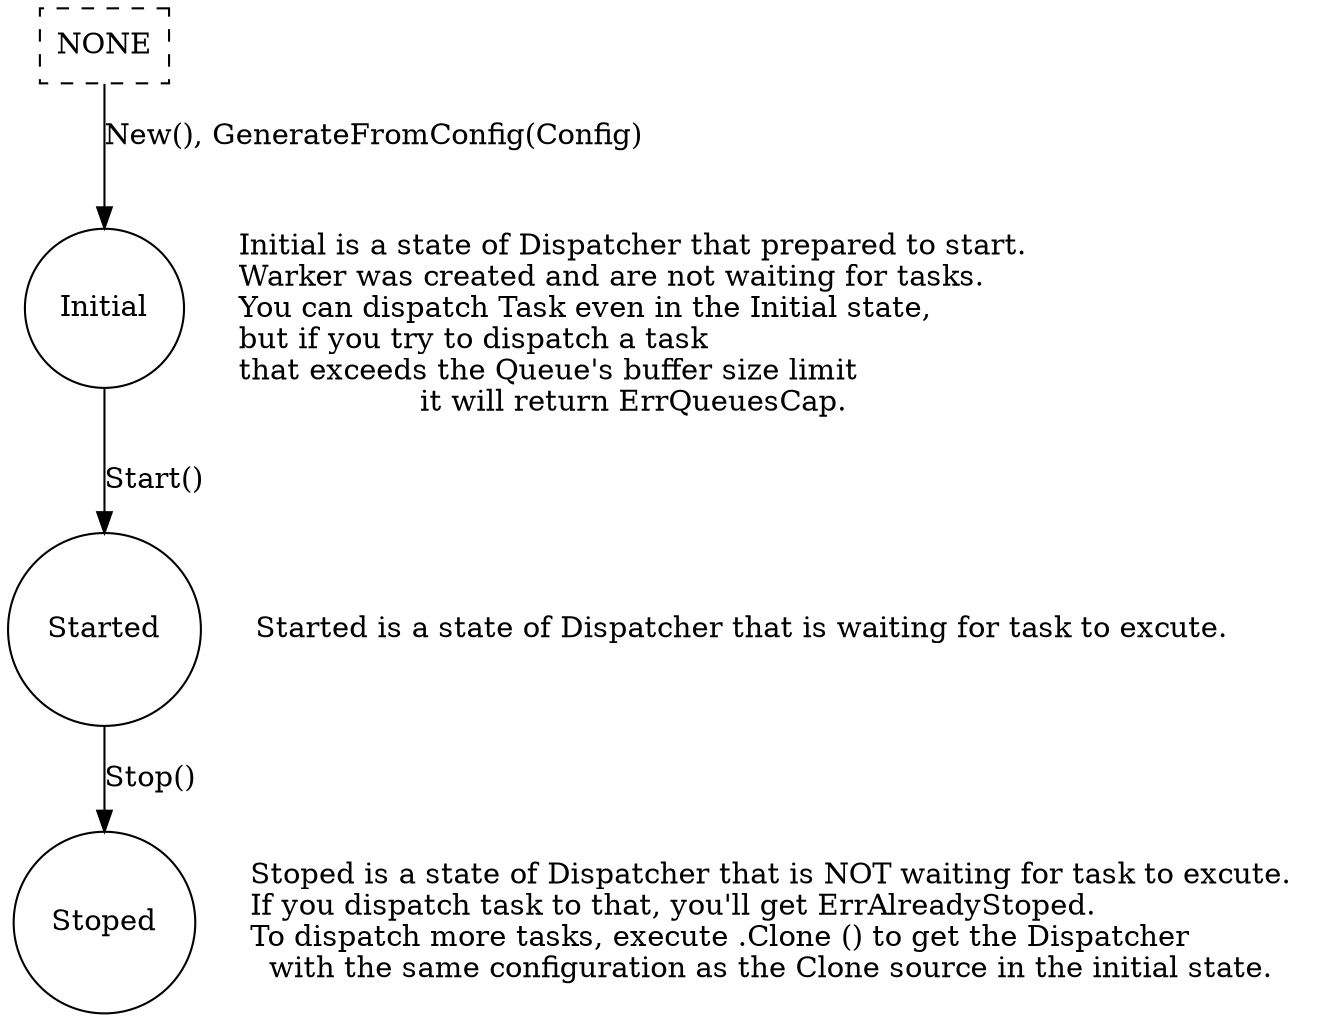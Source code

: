 digraph docker_lifecycle {
    graph [
        charset = "UTF-8";
    ];

    node [
        shape = "circle";
    ];

    NONE [
        style = "dashed",
        shape = "box"
    ];

    Initial;

    Started;

    Stoped;

    NONE -> Initial [
        label = "New(), GenerateFromConfig(Config)";
    ];

    Initial -> Started [
        label = "Start()";
    ];

    Started -> Stoped [
        label = "Stop()";
    ];


    Initial_note [
        label = "\lInitial is a state of Dispatcher that prepared to start.\lWarker was created and are not waiting for tasks.\lYou can dispatch Task even in the Initial state,\lbut if you try to dispatch a task \lthat exceeds the Queue's buffer size limit\lit will return ErrQueuesCap.";
        shape = none;
    ];

    { rank=same; Initial; Initial_note;  };

    Started_note [
        label = "Started is a state of Dispatcher that is waiting for task to excute.";
        shape = none;
    ];

    { rank=same; Started; Started_note;  };
    Stoped_note [
        label = "Stoped is a state of Dispatcher that is NOT waiting for task to excute.\lIf you dispatch task to that, you'll get ErrAlreadyStoped.\lTo dispatch more tasks, execute .Clone () to get the Dispatcher\lwith the same configuration as the Clone source in the initial state.";
        shape = none;
    ];

    { rank=same; Stoped; Stoped_note;  };
}

